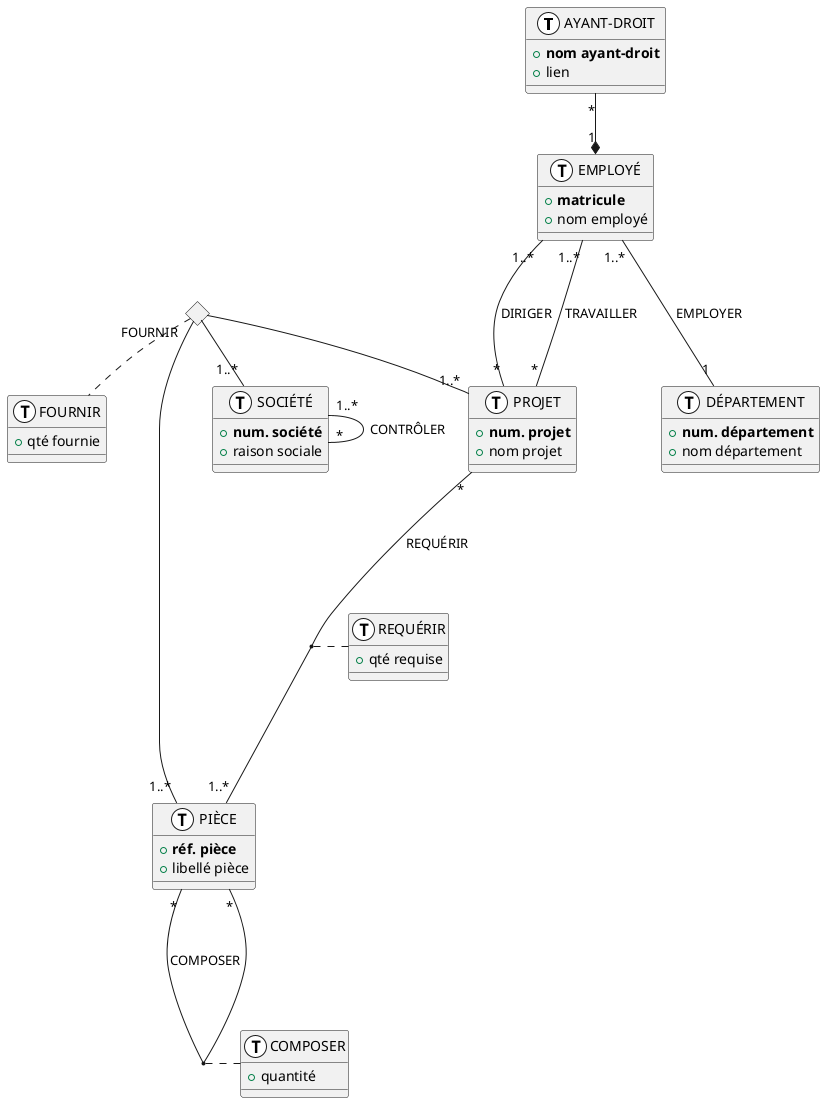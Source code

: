 @startuml "landing"

!define Table(x) class "x" << (T,#FFFFFF) >>
!define pk(x) <b>x</b>

Table("AYANT-DROIT") {
    {field} + pk(nom ayant-droit)
    {field} + lien
}

"EMPLOYÉ" "1..*" --- "*" "PROJET": "DIRIGER"

"PROJET" "*" --- "1..*" "PIÈCE": "REQUÉRIR"
("PROJET", "PIÈCE") .. "REQUÉRIR"
Table("REQUÉRIR") {
    {field} + qté requise
}

Table("PIÈCE") {
    {field} + pk(réf. pièce)
    {field} + libellé pièce
}

"PIÈCE" "*" --- "*" "PIÈCE": "COMPOSER"
("PIÈCE", "PIÈCE") .. "COMPOSER"
Table("COMPOSER") {
    {field} + quantité
}

"AYANT-DROIT" "*" --* "1" "EMPLOYÉ"

Table("EMPLOYÉ") {
    {field} + pk(matricule)
    {field} + nom employé
}

Table("PROJET") {
    {field} + pk(num. projet)
    {field} + nom projet
}

diamond N_ARY_0
N_ARY_0 -- "1..*" "PROJET"
N_ARY_0 -- "1..*" "PIÈCE"
N_ARY_0 -- "1..*" "SOCIÉTÉ"
N_ARY_0 "FOURNIR" .. "FOURNIR"
Table("FOURNIR") {
    {field} + qté fournie
}

Table("DÉPARTEMENT") {
    {field} + pk(num. département)
    {field} + nom département
}

"EMPLOYÉ" "1..*" --- "1" "DÉPARTEMENT": "EMPLOYER"

"EMPLOYÉ" "1..*" --- "*" "PROJET": "TRAVAILLER"

Table("SOCIÉTÉ") {
    {field} + pk(num. société)
    {field} + raison sociale
}

"SOCIÉTÉ" "1..*" --- "*" "SOCIÉTÉ": "CONTRÔLER"

@enduml
